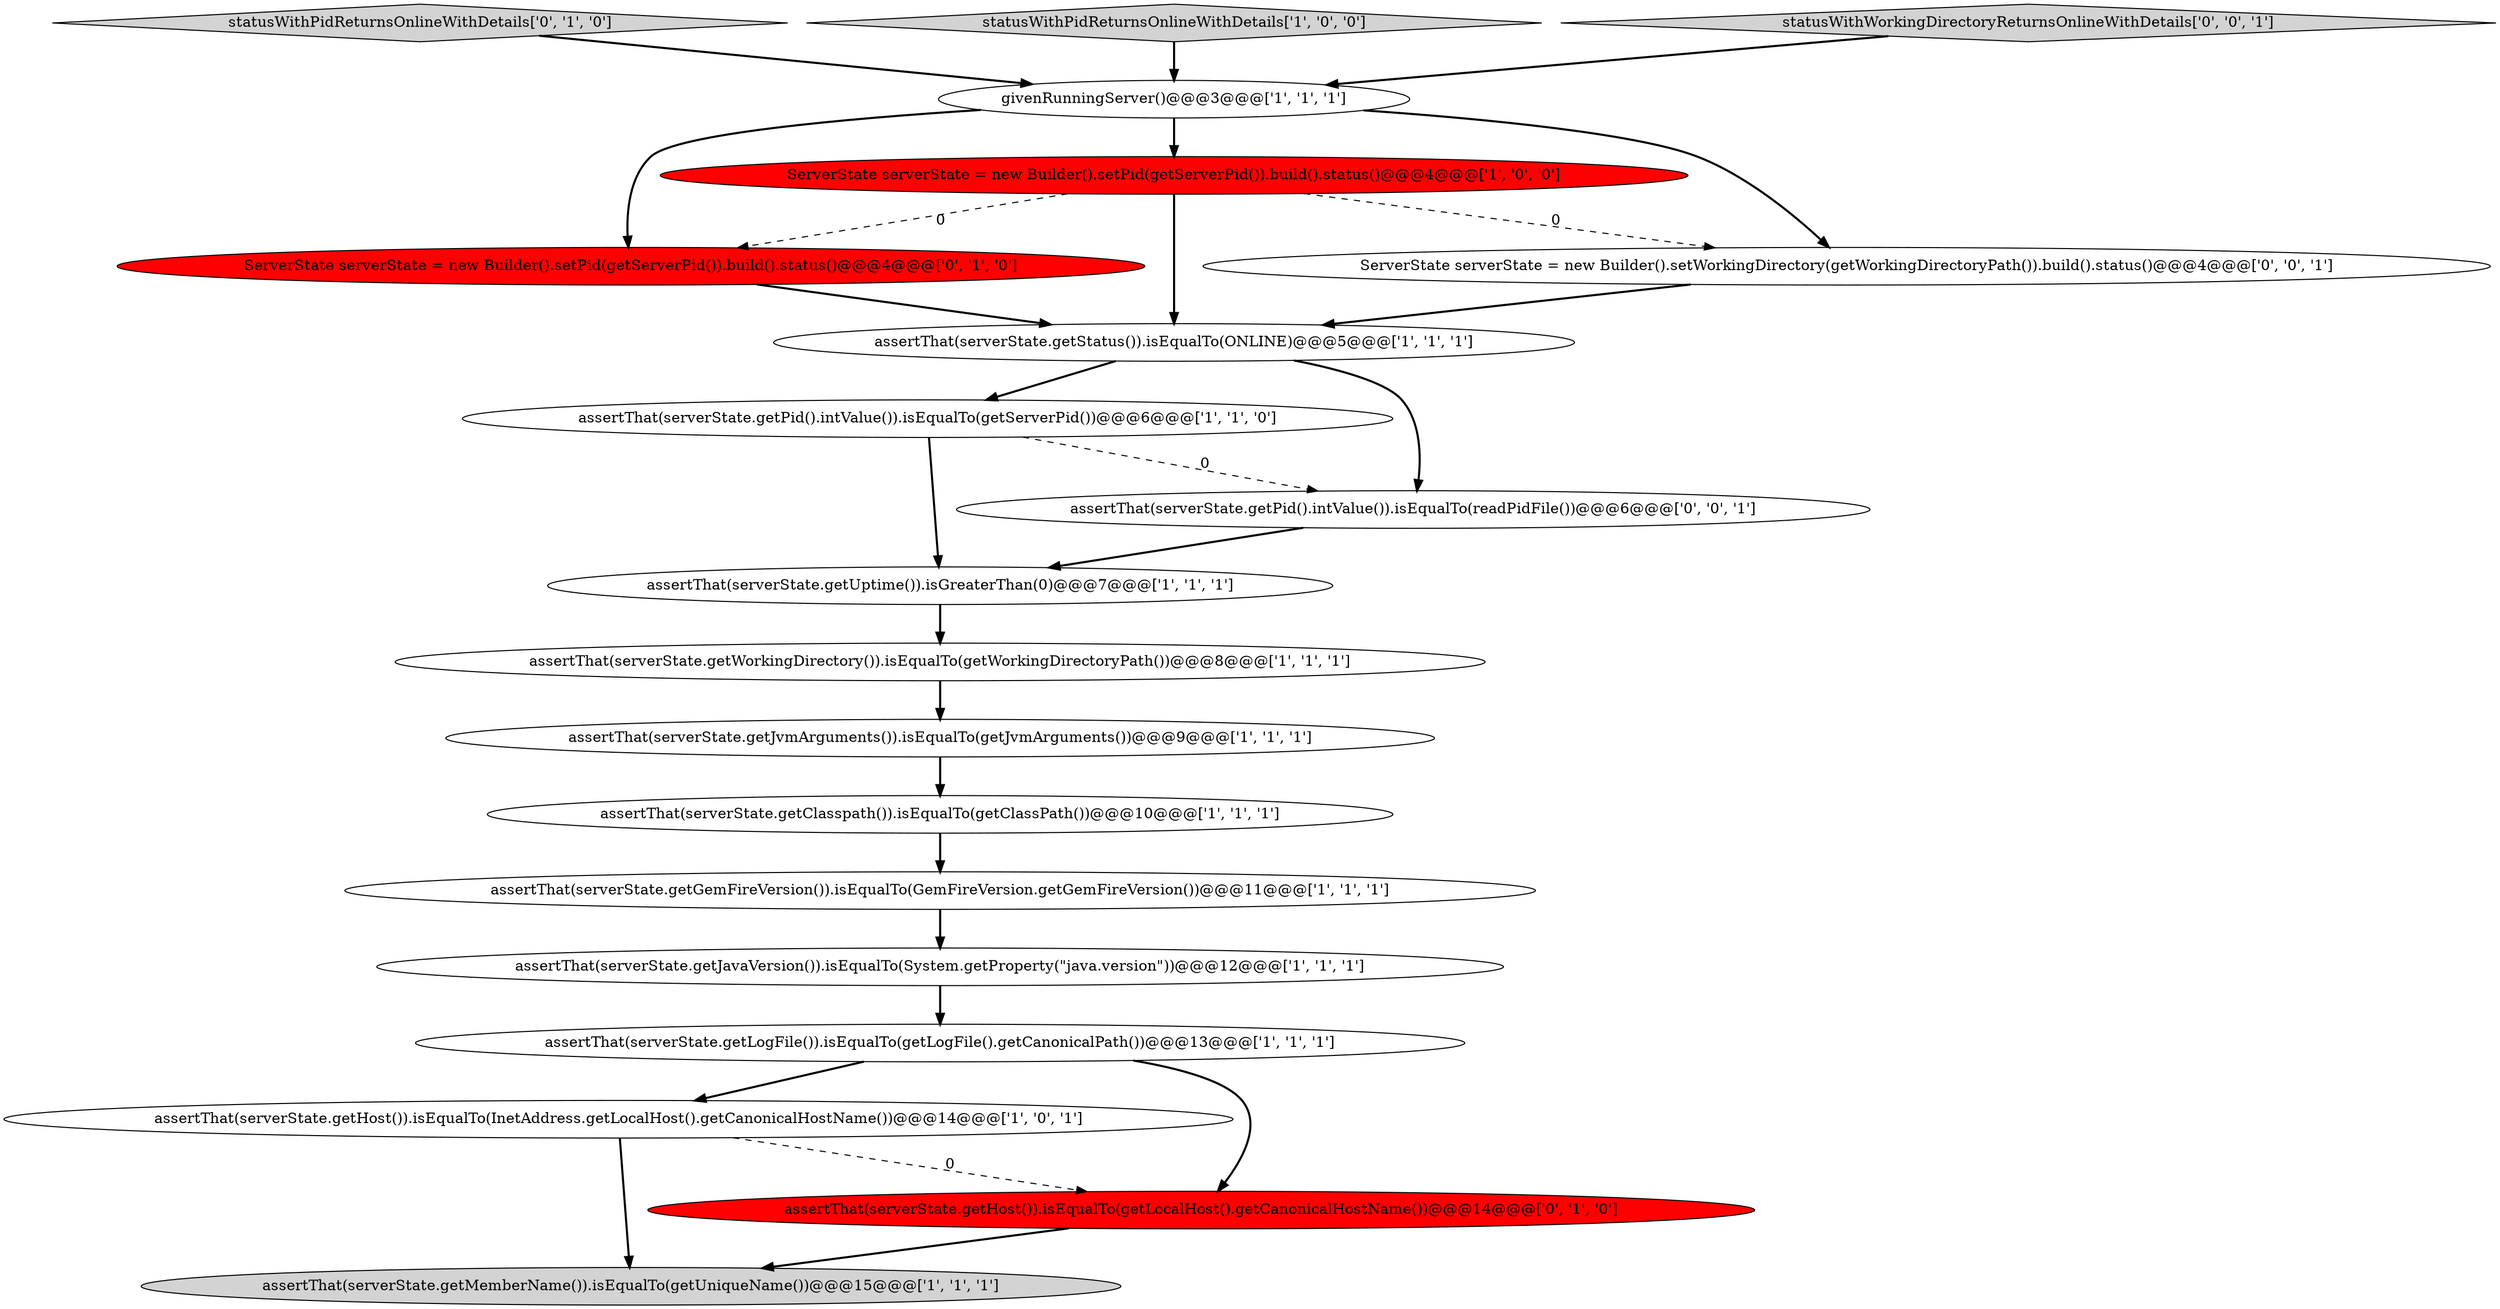 digraph {
12 [style = filled, label = "assertThat(serverState.getUptime()).isGreaterThan(0)@@@7@@@['1', '1', '1']", fillcolor = white, shape = ellipse image = "AAA0AAABBB1BBB"];
15 [style = filled, label = "ServerState serverState = new Builder().setPid(getServerPid()).build().status()@@@4@@@['0', '1', '0']", fillcolor = red, shape = ellipse image = "AAA1AAABBB2BBB"];
16 [style = filled, label = "statusWithPidReturnsOnlineWithDetails['0', '1', '0']", fillcolor = lightgray, shape = diamond image = "AAA0AAABBB2BBB"];
4 [style = filled, label = "assertThat(serverState.getPid().intValue()).isEqualTo(getServerPid())@@@6@@@['1', '1', '0']", fillcolor = white, shape = ellipse image = "AAA0AAABBB1BBB"];
10 [style = filled, label = "givenRunningServer()@@@3@@@['1', '1', '1']", fillcolor = white, shape = ellipse image = "AAA0AAABBB1BBB"];
9 [style = filled, label = "assertThat(serverState.getJavaVersion()).isEqualTo(System.getProperty(\"java.version\"))@@@12@@@['1', '1', '1']", fillcolor = white, shape = ellipse image = "AAA0AAABBB1BBB"];
0 [style = filled, label = "assertThat(serverState.getHost()).isEqualTo(InetAddress.getLocalHost().getCanonicalHostName())@@@14@@@['1', '0', '1']", fillcolor = white, shape = ellipse image = "AAA0AAABBB1BBB"];
1 [style = filled, label = "assertThat(serverState.getLogFile()).isEqualTo(getLogFile().getCanonicalPath())@@@13@@@['1', '1', '1']", fillcolor = white, shape = ellipse image = "AAA0AAABBB1BBB"];
7 [style = filled, label = "assertThat(serverState.getJvmArguments()).isEqualTo(getJvmArguments())@@@9@@@['1', '1', '1']", fillcolor = white, shape = ellipse image = "AAA0AAABBB1BBB"];
19 [style = filled, label = "ServerState serverState = new Builder().setWorkingDirectory(getWorkingDirectoryPath()).build().status()@@@4@@@['0', '0', '1']", fillcolor = white, shape = ellipse image = "AAA0AAABBB3BBB"];
14 [style = filled, label = "assertThat(serverState.getHost()).isEqualTo(getLocalHost().getCanonicalHostName())@@@14@@@['0', '1', '0']", fillcolor = red, shape = ellipse image = "AAA1AAABBB2BBB"];
8 [style = filled, label = "assertThat(serverState.getClasspath()).isEqualTo(getClassPath())@@@10@@@['1', '1', '1']", fillcolor = white, shape = ellipse image = "AAA0AAABBB1BBB"];
5 [style = filled, label = "statusWithPidReturnsOnlineWithDetails['1', '0', '0']", fillcolor = lightgray, shape = diamond image = "AAA0AAABBB1BBB"];
2 [style = filled, label = "ServerState serverState = new Builder().setPid(getServerPid()).build().status()@@@4@@@['1', '0', '0']", fillcolor = red, shape = ellipse image = "AAA1AAABBB1BBB"];
6 [style = filled, label = "assertThat(serverState.getWorkingDirectory()).isEqualTo(getWorkingDirectoryPath())@@@8@@@['1', '1', '1']", fillcolor = white, shape = ellipse image = "AAA0AAABBB1BBB"];
11 [style = filled, label = "assertThat(serverState.getStatus()).isEqualTo(ONLINE)@@@5@@@['1', '1', '1']", fillcolor = white, shape = ellipse image = "AAA0AAABBB1BBB"];
18 [style = filled, label = "statusWithWorkingDirectoryReturnsOnlineWithDetails['0', '0', '1']", fillcolor = lightgray, shape = diamond image = "AAA0AAABBB3BBB"];
17 [style = filled, label = "assertThat(serverState.getPid().intValue()).isEqualTo(readPidFile())@@@6@@@['0', '0', '1']", fillcolor = white, shape = ellipse image = "AAA0AAABBB3BBB"];
3 [style = filled, label = "assertThat(serverState.getMemberName()).isEqualTo(getUniqueName())@@@15@@@['1', '1', '1']", fillcolor = lightgray, shape = ellipse image = "AAA0AAABBB1BBB"];
13 [style = filled, label = "assertThat(serverState.getGemFireVersion()).isEqualTo(GemFireVersion.getGemFireVersion())@@@11@@@['1', '1', '1']", fillcolor = white, shape = ellipse image = "AAA0AAABBB1BBB"];
0->3 [style = bold, label=""];
14->3 [style = bold, label=""];
5->10 [style = bold, label=""];
2->19 [style = dashed, label="0"];
10->15 [style = bold, label=""];
4->17 [style = dashed, label="0"];
16->10 [style = bold, label=""];
10->19 [style = bold, label=""];
11->4 [style = bold, label=""];
19->11 [style = bold, label=""];
1->0 [style = bold, label=""];
7->8 [style = bold, label=""];
12->6 [style = bold, label=""];
2->15 [style = dashed, label="0"];
0->14 [style = dashed, label="0"];
17->12 [style = bold, label=""];
15->11 [style = bold, label=""];
18->10 [style = bold, label=""];
4->12 [style = bold, label=""];
11->17 [style = bold, label=""];
10->2 [style = bold, label=""];
1->14 [style = bold, label=""];
13->9 [style = bold, label=""];
6->7 [style = bold, label=""];
9->1 [style = bold, label=""];
2->11 [style = bold, label=""];
8->13 [style = bold, label=""];
}

